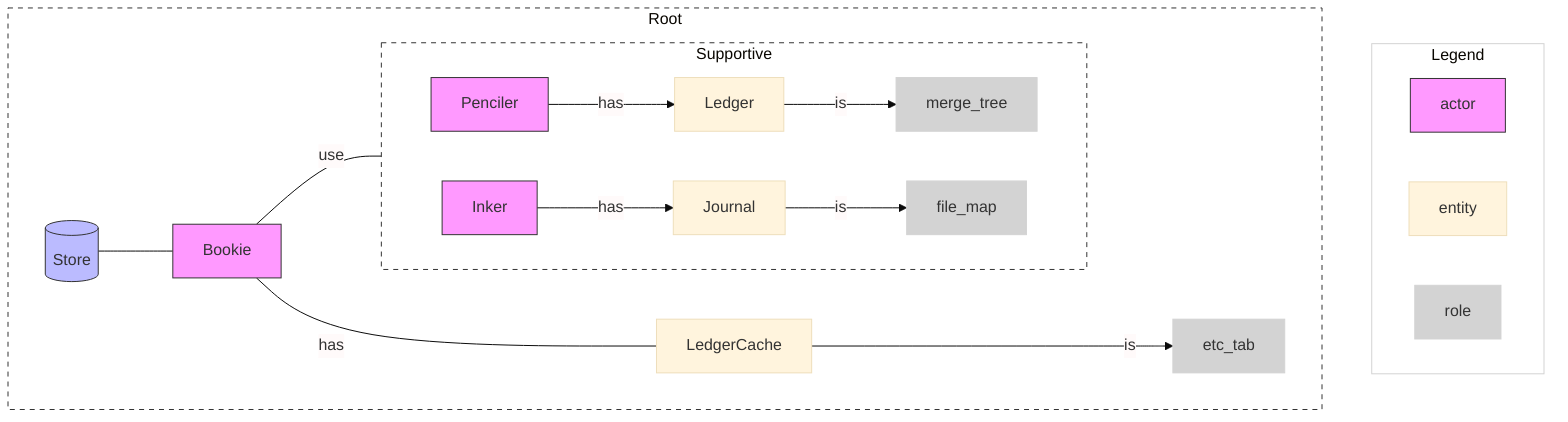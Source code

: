 flowchart TD
    %%{init: {'theme': 'base', 'themeVariables': {'edgeLabelBackground':'#fffafa'}}}%%

    style Main fill
    style Sup fill
    style Legend fill
    classDef Box fill:#FFF,stroke:#333,stroke-dasharray:5;
    classDef Legend fill:#FFF,stroke:#d3d3d3
    classDef actor fill:#f9f,stroke:#333
    classDef db fill:#bbf,stroke:#333
    classDef sbk fill:#333
    classDef sbd fill:#f96;
    classDef sec fill:#d3d3d3,stroke:#d3d3d3;
    class Main,Sup Box
    class Legend Legend

    ldb[(Store)]:::db
    bok[Bookie]:::actor
    ink[Inker]:::actor
    pen[Penciler]:::actor
    jor[Journal]
    led[Ledger]
    lc[LedgerCache]

    subgraph Legend
        direction LR
        
        act[actor]:::actor
        ent[entity]
        role[role]:::sec
    end
    
    subgraph Main[Root]
        ldb --- bok
        bok ---|use| Sup
        bok ---|has| lc
        lc  -->|is| etc_tab:::sec
    end
    
    subgraph Sup[Supportive]
        ink -->|has| jor
        pen -->|has| led
        led -->|is| merge_tree:::sec
        jor -->|is| file_map:::sec
    end